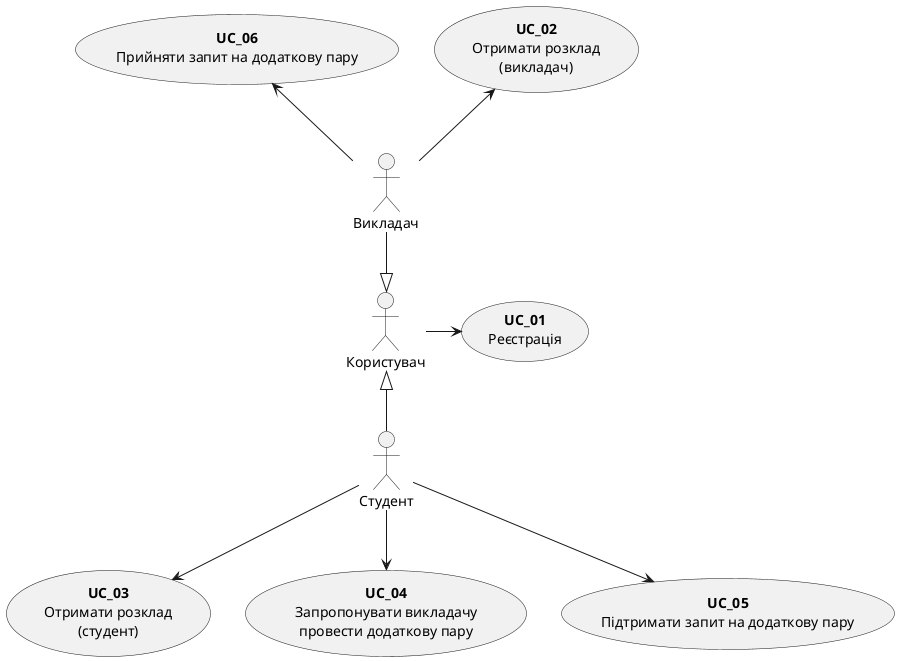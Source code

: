 @startuml
usecase UC_01 as "<b>UC_01</b>\nРеєстрація"
usecase UC_02 as "<b>UC_02</b>\nОтримати розклад\n(викладач)"
usecase UC_03 as "<b>UC_03</b>\nОтримати розклад\n(студент)"
usecase UC_04 as "<b>UC_04</b>\nЗапропонувати викладачу\nпровести додаткову пару"
usecase UC_05 as "<b>UC_05</b>\nПідтримати запит на додаткову пару"
usecase UC_06 as "<b>UC_06</b>\nПрийняти запит на додаткову пару"

actor :Користувач: as user
actor :Студент: as student
actor :Викладач: as teacher

user -r-> UC_01
student -d-> UC_03
student -d-> UC_04
student -d-> UC_05

teacher -u-> UC_02
teacher -u-> UC_06

student -u-|> user
teacher -d-|> user
@enduml

